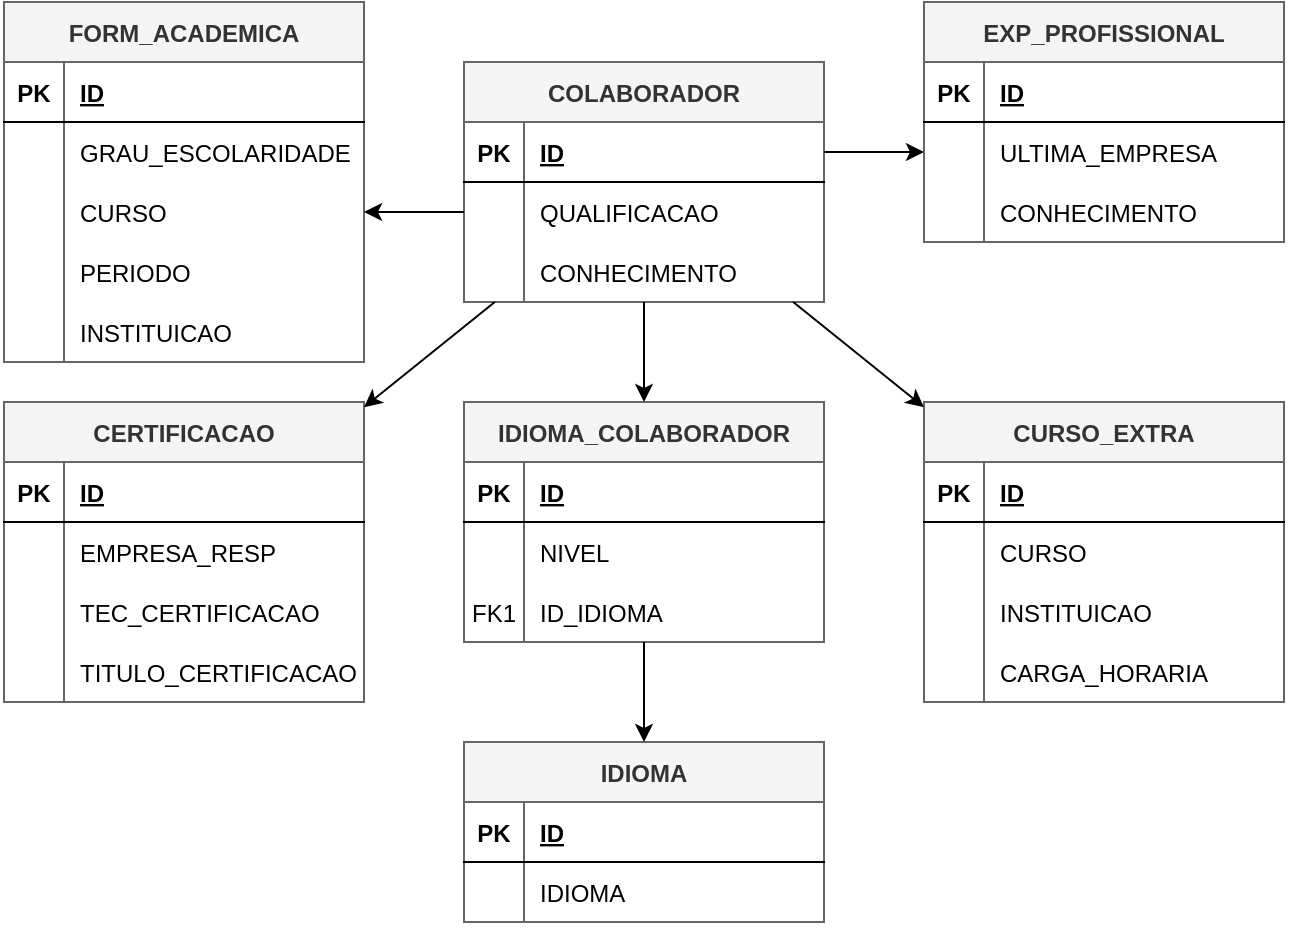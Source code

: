 <mxfile version="20.5.3" type="github">
  <diagram id="92Zc_kA-h-ElTOEm2IGT" name="Página-1">
    <mxGraphModel dx="1021" dy="558" grid="1" gridSize="10" guides="1" tooltips="1" connect="1" arrows="1" fold="1" page="1" pageScale="1" pageWidth="827" pageHeight="1169" math="0" shadow="0">
      <root>
        <mxCell id="0" />
        <mxCell id="1" parent="0" />
        <mxCell id="DA-TbCizXuJEPJbi7GJA-61" value="COLABORADOR" style="shape=table;startSize=30;container=1;collapsible=1;childLayout=tableLayout;fixedRows=1;rowLines=0;fontStyle=1;align=center;resizeLast=1;strokeWidth=1;fillColor=#f5f5f5;fontColor=#333333;strokeColor=#666666;" vertex="1" parent="1">
          <mxGeometry x="350" y="350" width="180" height="120" as="geometry" />
        </mxCell>
        <mxCell id="DA-TbCizXuJEPJbi7GJA-62" value="" style="shape=tableRow;horizontal=0;startSize=0;swimlaneHead=0;swimlaneBody=0;fillColor=none;collapsible=0;dropTarget=0;points=[[0,0.5],[1,0.5]];portConstraint=eastwest;top=0;left=0;right=0;bottom=1;strokeWidth=1;fontColor=default;" vertex="1" parent="DA-TbCizXuJEPJbi7GJA-61">
          <mxGeometry y="30" width="180" height="30" as="geometry" />
        </mxCell>
        <mxCell id="DA-TbCizXuJEPJbi7GJA-63" value="PK" style="shape=partialRectangle;connectable=0;fillColor=none;top=0;left=0;bottom=0;right=0;fontStyle=1;overflow=hidden;strokeWidth=4;fontColor=default;" vertex="1" parent="DA-TbCizXuJEPJbi7GJA-62">
          <mxGeometry width="30" height="30" as="geometry">
            <mxRectangle width="30" height="30" as="alternateBounds" />
          </mxGeometry>
        </mxCell>
        <mxCell id="DA-TbCizXuJEPJbi7GJA-64" value="ID" style="shape=partialRectangle;connectable=0;fillColor=none;top=0;left=0;bottom=0;right=0;align=left;spacingLeft=6;fontStyle=5;overflow=hidden;strokeWidth=1;fontColor=default;" vertex="1" parent="DA-TbCizXuJEPJbi7GJA-62">
          <mxGeometry x="30" width="150" height="30" as="geometry">
            <mxRectangle width="150" height="30" as="alternateBounds" />
          </mxGeometry>
        </mxCell>
        <mxCell id="DA-TbCizXuJEPJbi7GJA-65" value="" style="shape=tableRow;horizontal=0;startSize=0;swimlaneHead=0;swimlaneBody=0;fillColor=none;collapsible=0;dropTarget=0;points=[[0,0.5],[1,0.5]];portConstraint=eastwest;top=0;left=0;right=0;bottom=0;strokeWidth=3;fontColor=default;" vertex="1" parent="DA-TbCizXuJEPJbi7GJA-61">
          <mxGeometry y="60" width="180" height="30" as="geometry" />
        </mxCell>
        <mxCell id="DA-TbCizXuJEPJbi7GJA-66" value="" style="shape=partialRectangle;connectable=0;fillColor=none;top=0;left=0;bottom=0;right=0;editable=1;overflow=hidden;strokeWidth=4;fontColor=default;" vertex="1" parent="DA-TbCizXuJEPJbi7GJA-65">
          <mxGeometry width="30" height="30" as="geometry">
            <mxRectangle width="30" height="30" as="alternateBounds" />
          </mxGeometry>
        </mxCell>
        <mxCell id="DA-TbCizXuJEPJbi7GJA-67" value="QUALIFICACAO" style="shape=partialRectangle;connectable=0;fillColor=none;top=0;left=0;bottom=0;right=0;align=left;spacingLeft=6;overflow=hidden;strokeWidth=1;fontColor=default;" vertex="1" parent="DA-TbCizXuJEPJbi7GJA-65">
          <mxGeometry x="30" width="150" height="30" as="geometry">
            <mxRectangle width="150" height="30" as="alternateBounds" />
          </mxGeometry>
        </mxCell>
        <mxCell id="DA-TbCizXuJEPJbi7GJA-68" value="" style="shape=tableRow;horizontal=0;startSize=0;swimlaneHead=0;swimlaneBody=0;fillColor=none;collapsible=0;dropTarget=0;points=[[0,0.5],[1,0.5]];portConstraint=eastwest;top=0;left=0;right=0;bottom=0;strokeWidth=4;fontColor=default;" vertex="1" parent="DA-TbCizXuJEPJbi7GJA-61">
          <mxGeometry y="90" width="180" height="30" as="geometry" />
        </mxCell>
        <mxCell id="DA-TbCizXuJEPJbi7GJA-69" value="" style="shape=partialRectangle;connectable=0;fillColor=none;top=0;left=0;bottom=0;right=0;editable=1;overflow=hidden;strokeWidth=4;fontColor=default;" vertex="1" parent="DA-TbCizXuJEPJbi7GJA-68">
          <mxGeometry width="30" height="30" as="geometry">
            <mxRectangle width="30" height="30" as="alternateBounds" />
          </mxGeometry>
        </mxCell>
        <mxCell id="DA-TbCizXuJEPJbi7GJA-70" value="CONHECIMENTO" style="shape=partialRectangle;connectable=0;fillColor=none;top=0;left=0;bottom=0;right=0;align=left;spacingLeft=6;overflow=hidden;strokeWidth=4;fontColor=default;" vertex="1" parent="DA-TbCizXuJEPJbi7GJA-68">
          <mxGeometry x="30" width="150" height="30" as="geometry">
            <mxRectangle width="150" height="30" as="alternateBounds" />
          </mxGeometry>
        </mxCell>
        <mxCell id="DA-TbCizXuJEPJbi7GJA-74" value="EXP_PROFISSIONAL" style="shape=table;startSize=30;container=1;collapsible=1;childLayout=tableLayout;fixedRows=1;rowLines=0;fontStyle=1;align=center;resizeLast=1;strokeWidth=1;fillColor=#f5f5f5;fontColor=#333333;strokeColor=#666666;" vertex="1" parent="1">
          <mxGeometry x="580" y="320" width="180" height="120" as="geometry" />
        </mxCell>
        <mxCell id="DA-TbCizXuJEPJbi7GJA-75" value="" style="shape=tableRow;horizontal=0;startSize=0;swimlaneHead=0;swimlaneBody=0;fillColor=none;collapsible=0;dropTarget=0;points=[[0,0.5],[1,0.5]];portConstraint=eastwest;top=0;left=0;right=0;bottom=1;strokeWidth=1;fontColor=default;" vertex="1" parent="DA-TbCizXuJEPJbi7GJA-74">
          <mxGeometry y="30" width="180" height="30" as="geometry" />
        </mxCell>
        <mxCell id="DA-TbCizXuJEPJbi7GJA-76" value="PK" style="shape=partialRectangle;connectable=0;fillColor=none;top=0;left=0;bottom=0;right=0;fontStyle=1;overflow=hidden;strokeWidth=4;fontColor=default;" vertex="1" parent="DA-TbCizXuJEPJbi7GJA-75">
          <mxGeometry width="30" height="30" as="geometry">
            <mxRectangle width="30" height="30" as="alternateBounds" />
          </mxGeometry>
        </mxCell>
        <mxCell id="DA-TbCizXuJEPJbi7GJA-77" value="ID" style="shape=partialRectangle;connectable=0;fillColor=none;top=0;left=0;bottom=0;right=0;align=left;spacingLeft=6;fontStyle=5;overflow=hidden;strokeWidth=1;fontColor=default;" vertex="1" parent="DA-TbCizXuJEPJbi7GJA-75">
          <mxGeometry x="30" width="150" height="30" as="geometry">
            <mxRectangle width="150" height="30" as="alternateBounds" />
          </mxGeometry>
        </mxCell>
        <mxCell id="DA-TbCizXuJEPJbi7GJA-78" value="" style="shape=tableRow;horizontal=0;startSize=0;swimlaneHead=0;swimlaneBody=0;fillColor=none;collapsible=0;dropTarget=0;points=[[0,0.5],[1,0.5]];portConstraint=eastwest;top=0;left=0;right=0;bottom=0;strokeWidth=3;fontColor=default;" vertex="1" parent="DA-TbCizXuJEPJbi7GJA-74">
          <mxGeometry y="60" width="180" height="30" as="geometry" />
        </mxCell>
        <mxCell id="DA-TbCizXuJEPJbi7GJA-79" value="" style="shape=partialRectangle;connectable=0;fillColor=none;top=0;left=0;bottom=0;right=0;editable=1;overflow=hidden;strokeWidth=4;fontColor=default;" vertex="1" parent="DA-TbCizXuJEPJbi7GJA-78">
          <mxGeometry width="30" height="30" as="geometry">
            <mxRectangle width="30" height="30" as="alternateBounds" />
          </mxGeometry>
        </mxCell>
        <mxCell id="DA-TbCizXuJEPJbi7GJA-80" value="ULTIMA_EMPRESA" style="shape=partialRectangle;connectable=0;fillColor=none;top=0;left=0;bottom=0;right=0;align=left;spacingLeft=6;overflow=hidden;strokeWidth=1;fontColor=default;" vertex="1" parent="DA-TbCizXuJEPJbi7GJA-78">
          <mxGeometry x="30" width="150" height="30" as="geometry">
            <mxRectangle width="150" height="30" as="alternateBounds" />
          </mxGeometry>
        </mxCell>
        <mxCell id="DA-TbCizXuJEPJbi7GJA-81" value="" style="shape=tableRow;horizontal=0;startSize=0;swimlaneHead=0;swimlaneBody=0;fillColor=none;collapsible=0;dropTarget=0;points=[[0,0.5],[1,0.5]];portConstraint=eastwest;top=0;left=0;right=0;bottom=0;strokeWidth=4;fontColor=default;" vertex="1" parent="DA-TbCizXuJEPJbi7GJA-74">
          <mxGeometry y="90" width="180" height="30" as="geometry" />
        </mxCell>
        <mxCell id="DA-TbCizXuJEPJbi7GJA-82" value="" style="shape=partialRectangle;connectable=0;fillColor=none;top=0;left=0;bottom=0;right=0;editable=1;overflow=hidden;strokeWidth=4;fontColor=default;" vertex="1" parent="DA-TbCizXuJEPJbi7GJA-81">
          <mxGeometry width="30" height="30" as="geometry">
            <mxRectangle width="30" height="30" as="alternateBounds" />
          </mxGeometry>
        </mxCell>
        <mxCell id="DA-TbCizXuJEPJbi7GJA-83" value="CONHECIMENTO" style="shape=partialRectangle;connectable=0;fillColor=none;top=0;left=0;bottom=0;right=0;align=left;spacingLeft=6;overflow=hidden;strokeWidth=4;fontColor=default;" vertex="1" parent="DA-TbCizXuJEPJbi7GJA-81">
          <mxGeometry x="30" width="150" height="30" as="geometry">
            <mxRectangle width="150" height="30" as="alternateBounds" />
          </mxGeometry>
        </mxCell>
        <mxCell id="DA-TbCizXuJEPJbi7GJA-84" value="FORM_ACADEMICA" style="shape=table;startSize=30;container=1;collapsible=1;childLayout=tableLayout;fixedRows=1;rowLines=0;fontStyle=1;align=center;resizeLast=1;strokeWidth=1;fillColor=#f5f5f5;fontColor=#333333;strokeColor=#666666;" vertex="1" parent="1">
          <mxGeometry x="120" y="320" width="180" height="180" as="geometry" />
        </mxCell>
        <mxCell id="DA-TbCizXuJEPJbi7GJA-85" value="" style="shape=tableRow;horizontal=0;startSize=0;swimlaneHead=0;swimlaneBody=0;fillColor=none;collapsible=0;dropTarget=0;points=[[0,0.5],[1,0.5]];portConstraint=eastwest;top=0;left=0;right=0;bottom=1;strokeWidth=1;fontColor=default;" vertex="1" parent="DA-TbCizXuJEPJbi7GJA-84">
          <mxGeometry y="30" width="180" height="30" as="geometry" />
        </mxCell>
        <mxCell id="DA-TbCizXuJEPJbi7GJA-86" value="PK" style="shape=partialRectangle;connectable=0;fillColor=none;top=0;left=0;bottom=0;right=0;fontStyle=1;overflow=hidden;strokeWidth=4;fontColor=default;" vertex="1" parent="DA-TbCizXuJEPJbi7GJA-85">
          <mxGeometry width="30" height="30" as="geometry">
            <mxRectangle width="30" height="30" as="alternateBounds" />
          </mxGeometry>
        </mxCell>
        <mxCell id="DA-TbCizXuJEPJbi7GJA-87" value="ID" style="shape=partialRectangle;connectable=0;fillColor=none;top=0;left=0;bottom=0;right=0;align=left;spacingLeft=6;fontStyle=5;overflow=hidden;strokeWidth=1;fontColor=default;" vertex="1" parent="DA-TbCizXuJEPJbi7GJA-85">
          <mxGeometry x="30" width="150" height="30" as="geometry">
            <mxRectangle width="150" height="30" as="alternateBounds" />
          </mxGeometry>
        </mxCell>
        <mxCell id="DA-TbCizXuJEPJbi7GJA-88" value="" style="shape=tableRow;horizontal=0;startSize=0;swimlaneHead=0;swimlaneBody=0;fillColor=none;collapsible=0;dropTarget=0;points=[[0,0.5],[1,0.5]];portConstraint=eastwest;top=0;left=0;right=0;bottom=0;strokeWidth=3;fontColor=default;" vertex="1" parent="DA-TbCizXuJEPJbi7GJA-84">
          <mxGeometry y="60" width="180" height="30" as="geometry" />
        </mxCell>
        <mxCell id="DA-TbCizXuJEPJbi7GJA-89" value="" style="shape=partialRectangle;connectable=0;fillColor=none;top=0;left=0;bottom=0;right=0;editable=1;overflow=hidden;strokeWidth=4;fontColor=default;" vertex="1" parent="DA-TbCizXuJEPJbi7GJA-88">
          <mxGeometry width="30" height="30" as="geometry">
            <mxRectangle width="30" height="30" as="alternateBounds" />
          </mxGeometry>
        </mxCell>
        <mxCell id="DA-TbCizXuJEPJbi7GJA-90" value="GRAU_ESCOLARIDADE" style="shape=partialRectangle;connectable=0;fillColor=none;top=0;left=0;bottom=0;right=0;align=left;spacingLeft=6;overflow=hidden;strokeWidth=1;fontColor=default;" vertex="1" parent="DA-TbCizXuJEPJbi7GJA-88">
          <mxGeometry x="30" width="150" height="30" as="geometry">
            <mxRectangle width="150" height="30" as="alternateBounds" />
          </mxGeometry>
        </mxCell>
        <mxCell id="DA-TbCizXuJEPJbi7GJA-91" value="" style="shape=tableRow;horizontal=0;startSize=0;swimlaneHead=0;swimlaneBody=0;fillColor=none;collapsible=0;dropTarget=0;points=[[0,0.5],[1,0.5]];portConstraint=eastwest;top=0;left=0;right=0;bottom=0;strokeWidth=4;fontColor=default;" vertex="1" parent="DA-TbCizXuJEPJbi7GJA-84">
          <mxGeometry y="90" width="180" height="30" as="geometry" />
        </mxCell>
        <mxCell id="DA-TbCizXuJEPJbi7GJA-92" value="" style="shape=partialRectangle;connectable=0;fillColor=none;top=0;left=0;bottom=0;right=0;editable=1;overflow=hidden;strokeWidth=4;fontColor=default;" vertex="1" parent="DA-TbCizXuJEPJbi7GJA-91">
          <mxGeometry width="30" height="30" as="geometry">
            <mxRectangle width="30" height="30" as="alternateBounds" />
          </mxGeometry>
        </mxCell>
        <mxCell id="DA-TbCizXuJEPJbi7GJA-93" value="CURSO" style="shape=partialRectangle;connectable=0;fillColor=none;top=0;left=0;bottom=0;right=0;align=left;spacingLeft=6;overflow=hidden;strokeWidth=4;fontColor=default;" vertex="1" parent="DA-TbCizXuJEPJbi7GJA-91">
          <mxGeometry x="30" width="150" height="30" as="geometry">
            <mxRectangle width="150" height="30" as="alternateBounds" />
          </mxGeometry>
        </mxCell>
        <mxCell id="DA-TbCizXuJEPJbi7GJA-100" style="shape=tableRow;horizontal=0;startSize=0;swimlaneHead=0;swimlaneBody=0;fillColor=none;collapsible=0;dropTarget=0;points=[[0,0.5],[1,0.5]];portConstraint=eastwest;top=0;left=0;right=0;bottom=0;strokeWidth=4;fontColor=default;" vertex="1" parent="DA-TbCizXuJEPJbi7GJA-84">
          <mxGeometry y="120" width="180" height="30" as="geometry" />
        </mxCell>
        <mxCell id="DA-TbCizXuJEPJbi7GJA-101" style="shape=partialRectangle;connectable=0;fillColor=none;top=0;left=0;bottom=0;right=0;editable=1;overflow=hidden;strokeWidth=4;fontColor=default;" vertex="1" parent="DA-TbCizXuJEPJbi7GJA-100">
          <mxGeometry width="30" height="30" as="geometry">
            <mxRectangle width="30" height="30" as="alternateBounds" />
          </mxGeometry>
        </mxCell>
        <mxCell id="DA-TbCizXuJEPJbi7GJA-102" value="PERIODO" style="shape=partialRectangle;connectable=0;fillColor=none;top=0;left=0;bottom=0;right=0;align=left;spacingLeft=6;overflow=hidden;strokeWidth=4;fontColor=default;" vertex="1" parent="DA-TbCizXuJEPJbi7GJA-100">
          <mxGeometry x="30" width="150" height="30" as="geometry">
            <mxRectangle width="150" height="30" as="alternateBounds" />
          </mxGeometry>
        </mxCell>
        <mxCell id="DA-TbCizXuJEPJbi7GJA-103" style="shape=tableRow;horizontal=0;startSize=0;swimlaneHead=0;swimlaneBody=0;fillColor=none;collapsible=0;dropTarget=0;points=[[0,0.5],[1,0.5]];portConstraint=eastwest;top=0;left=0;right=0;bottom=0;strokeWidth=4;fontColor=default;" vertex="1" parent="DA-TbCizXuJEPJbi7GJA-84">
          <mxGeometry y="150" width="180" height="30" as="geometry" />
        </mxCell>
        <mxCell id="DA-TbCizXuJEPJbi7GJA-104" style="shape=partialRectangle;connectable=0;fillColor=none;top=0;left=0;bottom=0;right=0;editable=1;overflow=hidden;strokeWidth=4;fontColor=default;" vertex="1" parent="DA-TbCizXuJEPJbi7GJA-103">
          <mxGeometry width="30" height="30" as="geometry">
            <mxRectangle width="30" height="30" as="alternateBounds" />
          </mxGeometry>
        </mxCell>
        <mxCell id="DA-TbCizXuJEPJbi7GJA-105" value="INSTITUICAO" style="shape=partialRectangle;connectable=0;fillColor=none;top=0;left=0;bottom=0;right=0;align=left;spacingLeft=6;overflow=hidden;strokeWidth=4;fontColor=default;" vertex="1" parent="DA-TbCizXuJEPJbi7GJA-103">
          <mxGeometry x="30" width="150" height="30" as="geometry">
            <mxRectangle width="150" height="30" as="alternateBounds" />
          </mxGeometry>
        </mxCell>
        <mxCell id="DA-TbCizXuJEPJbi7GJA-112" value="CERTIFICACAO" style="shape=table;startSize=30;container=1;collapsible=1;childLayout=tableLayout;fixedRows=1;rowLines=0;fontStyle=1;align=center;resizeLast=1;strokeWidth=1;fillColor=#f5f5f5;fontColor=#333333;strokeColor=#666666;" vertex="1" parent="1">
          <mxGeometry x="120" y="520" width="180" height="150" as="geometry" />
        </mxCell>
        <mxCell id="DA-TbCizXuJEPJbi7GJA-113" value="" style="shape=tableRow;horizontal=0;startSize=0;swimlaneHead=0;swimlaneBody=0;fillColor=none;collapsible=0;dropTarget=0;points=[[0,0.5],[1,0.5]];portConstraint=eastwest;top=0;left=0;right=0;bottom=1;strokeWidth=1;fontColor=default;" vertex="1" parent="DA-TbCizXuJEPJbi7GJA-112">
          <mxGeometry y="30" width="180" height="30" as="geometry" />
        </mxCell>
        <mxCell id="DA-TbCizXuJEPJbi7GJA-114" value="PK" style="shape=partialRectangle;connectable=0;fillColor=none;top=0;left=0;bottom=0;right=0;fontStyle=1;overflow=hidden;strokeWidth=4;fontColor=default;" vertex="1" parent="DA-TbCizXuJEPJbi7GJA-113">
          <mxGeometry width="30" height="30" as="geometry">
            <mxRectangle width="30" height="30" as="alternateBounds" />
          </mxGeometry>
        </mxCell>
        <mxCell id="DA-TbCizXuJEPJbi7GJA-115" value="ID" style="shape=partialRectangle;connectable=0;fillColor=none;top=0;left=0;bottom=0;right=0;align=left;spacingLeft=6;fontStyle=5;overflow=hidden;strokeWidth=1;fontColor=default;" vertex="1" parent="DA-TbCizXuJEPJbi7GJA-113">
          <mxGeometry x="30" width="150" height="30" as="geometry">
            <mxRectangle width="150" height="30" as="alternateBounds" />
          </mxGeometry>
        </mxCell>
        <mxCell id="DA-TbCizXuJEPJbi7GJA-116" value="" style="shape=tableRow;horizontal=0;startSize=0;swimlaneHead=0;swimlaneBody=0;fillColor=none;collapsible=0;dropTarget=0;points=[[0,0.5],[1,0.5]];portConstraint=eastwest;top=0;left=0;right=0;bottom=0;strokeWidth=3;fontColor=default;" vertex="1" parent="DA-TbCizXuJEPJbi7GJA-112">
          <mxGeometry y="60" width="180" height="30" as="geometry" />
        </mxCell>
        <mxCell id="DA-TbCizXuJEPJbi7GJA-117" value="" style="shape=partialRectangle;connectable=0;fillColor=none;top=0;left=0;bottom=0;right=0;editable=1;overflow=hidden;strokeWidth=4;fontColor=default;" vertex="1" parent="DA-TbCizXuJEPJbi7GJA-116">
          <mxGeometry width="30" height="30" as="geometry">
            <mxRectangle width="30" height="30" as="alternateBounds" />
          </mxGeometry>
        </mxCell>
        <mxCell id="DA-TbCizXuJEPJbi7GJA-118" value="EMPRESA_RESP" style="shape=partialRectangle;connectable=0;fillColor=none;top=0;left=0;bottom=0;right=0;align=left;spacingLeft=6;overflow=hidden;strokeWidth=1;fontColor=default;" vertex="1" parent="DA-TbCizXuJEPJbi7GJA-116">
          <mxGeometry x="30" width="150" height="30" as="geometry">
            <mxRectangle width="150" height="30" as="alternateBounds" />
          </mxGeometry>
        </mxCell>
        <mxCell id="DA-TbCizXuJEPJbi7GJA-119" value="" style="shape=tableRow;horizontal=0;startSize=0;swimlaneHead=0;swimlaneBody=0;fillColor=none;collapsible=0;dropTarget=0;points=[[0,0.5],[1,0.5]];portConstraint=eastwest;top=0;left=0;right=0;bottom=0;strokeWidth=4;fontColor=default;" vertex="1" parent="DA-TbCizXuJEPJbi7GJA-112">
          <mxGeometry y="90" width="180" height="30" as="geometry" />
        </mxCell>
        <mxCell id="DA-TbCizXuJEPJbi7GJA-120" value="" style="shape=partialRectangle;connectable=0;fillColor=none;top=0;left=0;bottom=0;right=0;editable=1;overflow=hidden;strokeWidth=4;fontColor=default;" vertex="1" parent="DA-TbCizXuJEPJbi7GJA-119">
          <mxGeometry width="30" height="30" as="geometry">
            <mxRectangle width="30" height="30" as="alternateBounds" />
          </mxGeometry>
        </mxCell>
        <mxCell id="DA-TbCizXuJEPJbi7GJA-121" value="TEC_CERTIFICACAO" style="shape=partialRectangle;connectable=0;fillColor=none;top=0;left=0;bottom=0;right=0;align=left;spacingLeft=6;overflow=hidden;strokeWidth=4;fontColor=default;" vertex="1" parent="DA-TbCizXuJEPJbi7GJA-119">
          <mxGeometry x="30" width="150" height="30" as="geometry">
            <mxRectangle width="150" height="30" as="alternateBounds" />
          </mxGeometry>
        </mxCell>
        <mxCell id="DA-TbCizXuJEPJbi7GJA-122" style="shape=tableRow;horizontal=0;startSize=0;swimlaneHead=0;swimlaneBody=0;fillColor=none;collapsible=0;dropTarget=0;points=[[0,0.5],[1,0.5]];portConstraint=eastwest;top=0;left=0;right=0;bottom=0;strokeWidth=4;fontColor=default;" vertex="1" parent="DA-TbCizXuJEPJbi7GJA-112">
          <mxGeometry y="120" width="180" height="30" as="geometry" />
        </mxCell>
        <mxCell id="DA-TbCizXuJEPJbi7GJA-123" style="shape=partialRectangle;connectable=0;fillColor=none;top=0;left=0;bottom=0;right=0;editable=1;overflow=hidden;strokeWidth=4;fontColor=default;" vertex="1" parent="DA-TbCizXuJEPJbi7GJA-122">
          <mxGeometry width="30" height="30" as="geometry">
            <mxRectangle width="30" height="30" as="alternateBounds" />
          </mxGeometry>
        </mxCell>
        <mxCell id="DA-TbCizXuJEPJbi7GJA-124" value="TITULO_CERTIFICACAO" style="shape=partialRectangle;connectable=0;fillColor=none;top=0;left=0;bottom=0;right=0;align=left;spacingLeft=6;overflow=hidden;strokeWidth=4;fontColor=default;" vertex="1" parent="DA-TbCizXuJEPJbi7GJA-122">
          <mxGeometry x="30" width="150" height="30" as="geometry">
            <mxRectangle width="150" height="30" as="alternateBounds" />
          </mxGeometry>
        </mxCell>
        <mxCell id="DA-TbCizXuJEPJbi7GJA-125" value="CURSO_EXTRA" style="shape=table;startSize=30;container=1;collapsible=1;childLayout=tableLayout;fixedRows=1;rowLines=0;fontStyle=1;align=center;resizeLast=1;strokeWidth=1;fillColor=#f5f5f5;fontColor=#333333;strokeColor=#666666;" vertex="1" parent="1">
          <mxGeometry x="580" y="520" width="180" height="150" as="geometry" />
        </mxCell>
        <mxCell id="DA-TbCizXuJEPJbi7GJA-126" value="" style="shape=tableRow;horizontal=0;startSize=0;swimlaneHead=0;swimlaneBody=0;fillColor=none;collapsible=0;dropTarget=0;points=[[0,0.5],[1,0.5]];portConstraint=eastwest;top=0;left=0;right=0;bottom=1;strokeWidth=1;fontColor=default;" vertex="1" parent="DA-TbCizXuJEPJbi7GJA-125">
          <mxGeometry y="30" width="180" height="30" as="geometry" />
        </mxCell>
        <mxCell id="DA-TbCizXuJEPJbi7GJA-127" value="PK" style="shape=partialRectangle;connectable=0;fillColor=none;top=0;left=0;bottom=0;right=0;fontStyle=1;overflow=hidden;strokeWidth=4;fontColor=default;" vertex="1" parent="DA-TbCizXuJEPJbi7GJA-126">
          <mxGeometry width="30" height="30" as="geometry">
            <mxRectangle width="30" height="30" as="alternateBounds" />
          </mxGeometry>
        </mxCell>
        <mxCell id="DA-TbCizXuJEPJbi7GJA-128" value="ID" style="shape=partialRectangle;connectable=0;fillColor=none;top=0;left=0;bottom=0;right=0;align=left;spacingLeft=6;fontStyle=5;overflow=hidden;strokeWidth=1;fontColor=default;" vertex="1" parent="DA-TbCizXuJEPJbi7GJA-126">
          <mxGeometry x="30" width="150" height="30" as="geometry">
            <mxRectangle width="150" height="30" as="alternateBounds" />
          </mxGeometry>
        </mxCell>
        <mxCell id="DA-TbCizXuJEPJbi7GJA-129" value="" style="shape=tableRow;horizontal=0;startSize=0;swimlaneHead=0;swimlaneBody=0;fillColor=none;collapsible=0;dropTarget=0;points=[[0,0.5],[1,0.5]];portConstraint=eastwest;top=0;left=0;right=0;bottom=0;strokeWidth=3;fontColor=default;" vertex="1" parent="DA-TbCizXuJEPJbi7GJA-125">
          <mxGeometry y="60" width="180" height="30" as="geometry" />
        </mxCell>
        <mxCell id="DA-TbCizXuJEPJbi7GJA-130" value="" style="shape=partialRectangle;connectable=0;fillColor=none;top=0;left=0;bottom=0;right=0;editable=1;overflow=hidden;strokeWidth=4;fontColor=default;" vertex="1" parent="DA-TbCizXuJEPJbi7GJA-129">
          <mxGeometry width="30" height="30" as="geometry">
            <mxRectangle width="30" height="30" as="alternateBounds" />
          </mxGeometry>
        </mxCell>
        <mxCell id="DA-TbCizXuJEPJbi7GJA-131" value="CURSO" style="shape=partialRectangle;connectable=0;fillColor=none;top=0;left=0;bottom=0;right=0;align=left;spacingLeft=6;overflow=hidden;strokeWidth=1;fontColor=default;" vertex="1" parent="DA-TbCizXuJEPJbi7GJA-129">
          <mxGeometry x="30" width="150" height="30" as="geometry">
            <mxRectangle width="150" height="30" as="alternateBounds" />
          </mxGeometry>
        </mxCell>
        <mxCell id="DA-TbCizXuJEPJbi7GJA-132" value="" style="shape=tableRow;horizontal=0;startSize=0;swimlaneHead=0;swimlaneBody=0;fillColor=none;collapsible=0;dropTarget=0;points=[[0,0.5],[1,0.5]];portConstraint=eastwest;top=0;left=0;right=0;bottom=0;strokeWidth=4;fontColor=default;" vertex="1" parent="DA-TbCizXuJEPJbi7GJA-125">
          <mxGeometry y="90" width="180" height="30" as="geometry" />
        </mxCell>
        <mxCell id="DA-TbCizXuJEPJbi7GJA-133" value="" style="shape=partialRectangle;connectable=0;fillColor=none;top=0;left=0;bottom=0;right=0;editable=1;overflow=hidden;strokeWidth=4;fontColor=default;" vertex="1" parent="DA-TbCizXuJEPJbi7GJA-132">
          <mxGeometry width="30" height="30" as="geometry">
            <mxRectangle width="30" height="30" as="alternateBounds" />
          </mxGeometry>
        </mxCell>
        <mxCell id="DA-TbCizXuJEPJbi7GJA-134" value="INSTITUICAO" style="shape=partialRectangle;connectable=0;fillColor=none;top=0;left=0;bottom=0;right=0;align=left;spacingLeft=6;overflow=hidden;strokeWidth=4;fontColor=default;" vertex="1" parent="DA-TbCizXuJEPJbi7GJA-132">
          <mxGeometry x="30" width="150" height="30" as="geometry">
            <mxRectangle width="150" height="30" as="alternateBounds" />
          </mxGeometry>
        </mxCell>
        <mxCell id="DA-TbCizXuJEPJbi7GJA-135" style="shape=tableRow;horizontal=0;startSize=0;swimlaneHead=0;swimlaneBody=0;fillColor=none;collapsible=0;dropTarget=0;points=[[0,0.5],[1,0.5]];portConstraint=eastwest;top=0;left=0;right=0;bottom=0;strokeWidth=4;fontColor=default;" vertex="1" parent="DA-TbCizXuJEPJbi7GJA-125">
          <mxGeometry y="120" width="180" height="30" as="geometry" />
        </mxCell>
        <mxCell id="DA-TbCizXuJEPJbi7GJA-136" style="shape=partialRectangle;connectable=0;fillColor=none;top=0;left=0;bottom=0;right=0;editable=1;overflow=hidden;strokeWidth=4;fontColor=default;" vertex="1" parent="DA-TbCizXuJEPJbi7GJA-135">
          <mxGeometry width="30" height="30" as="geometry">
            <mxRectangle width="30" height="30" as="alternateBounds" />
          </mxGeometry>
        </mxCell>
        <mxCell id="DA-TbCizXuJEPJbi7GJA-137" value="CARGA_HORARIA" style="shape=partialRectangle;connectable=0;fillColor=none;top=0;left=0;bottom=0;right=0;align=left;spacingLeft=6;overflow=hidden;strokeWidth=4;fontColor=default;" vertex="1" parent="DA-TbCizXuJEPJbi7GJA-135">
          <mxGeometry x="30" width="150" height="30" as="geometry">
            <mxRectangle width="150" height="30" as="alternateBounds" />
          </mxGeometry>
        </mxCell>
        <mxCell id="DA-TbCizXuJEPJbi7GJA-138" value="IDIOMA" style="shape=table;startSize=30;container=1;collapsible=1;childLayout=tableLayout;fixedRows=1;rowLines=0;fontStyle=1;align=center;resizeLast=1;strokeWidth=1;fillColor=#f5f5f5;fontColor=#333333;strokeColor=#666666;" vertex="1" parent="1">
          <mxGeometry x="350" y="690" width="180" height="90" as="geometry" />
        </mxCell>
        <mxCell id="DA-TbCizXuJEPJbi7GJA-139" value="" style="shape=tableRow;horizontal=0;startSize=0;swimlaneHead=0;swimlaneBody=0;fillColor=none;collapsible=0;dropTarget=0;points=[[0,0.5],[1,0.5]];portConstraint=eastwest;top=0;left=0;right=0;bottom=1;strokeWidth=1;fontColor=default;" vertex="1" parent="DA-TbCizXuJEPJbi7GJA-138">
          <mxGeometry y="30" width="180" height="30" as="geometry" />
        </mxCell>
        <mxCell id="DA-TbCizXuJEPJbi7GJA-140" value="PK" style="shape=partialRectangle;connectable=0;fillColor=none;top=0;left=0;bottom=0;right=0;fontStyle=1;overflow=hidden;strokeWidth=4;fontColor=default;" vertex="1" parent="DA-TbCizXuJEPJbi7GJA-139">
          <mxGeometry width="30" height="30" as="geometry">
            <mxRectangle width="30" height="30" as="alternateBounds" />
          </mxGeometry>
        </mxCell>
        <mxCell id="DA-TbCizXuJEPJbi7GJA-141" value="ID" style="shape=partialRectangle;connectable=0;fillColor=none;top=0;left=0;bottom=0;right=0;align=left;spacingLeft=6;fontStyle=5;overflow=hidden;strokeWidth=1;fontColor=default;" vertex="1" parent="DA-TbCizXuJEPJbi7GJA-139">
          <mxGeometry x="30" width="150" height="30" as="geometry">
            <mxRectangle width="150" height="30" as="alternateBounds" />
          </mxGeometry>
        </mxCell>
        <mxCell id="DA-TbCizXuJEPJbi7GJA-142" value="" style="shape=tableRow;horizontal=0;startSize=0;swimlaneHead=0;swimlaneBody=0;fillColor=none;collapsible=0;dropTarget=0;points=[[0,0.5],[1,0.5]];portConstraint=eastwest;top=0;left=0;right=0;bottom=0;strokeWidth=3;fontColor=default;" vertex="1" parent="DA-TbCizXuJEPJbi7GJA-138">
          <mxGeometry y="60" width="180" height="30" as="geometry" />
        </mxCell>
        <mxCell id="DA-TbCizXuJEPJbi7GJA-143" value="" style="shape=partialRectangle;connectable=0;fillColor=none;top=0;left=0;bottom=0;right=0;editable=1;overflow=hidden;strokeWidth=4;fontColor=default;" vertex="1" parent="DA-TbCizXuJEPJbi7GJA-142">
          <mxGeometry width="30" height="30" as="geometry">
            <mxRectangle width="30" height="30" as="alternateBounds" />
          </mxGeometry>
        </mxCell>
        <mxCell id="DA-TbCizXuJEPJbi7GJA-144" value="IDIOMA" style="shape=partialRectangle;connectable=0;fillColor=none;top=0;left=0;bottom=0;right=0;align=left;spacingLeft=6;overflow=hidden;strokeWidth=1;fontColor=default;" vertex="1" parent="DA-TbCizXuJEPJbi7GJA-142">
          <mxGeometry x="30" width="150" height="30" as="geometry">
            <mxRectangle width="150" height="30" as="alternateBounds" />
          </mxGeometry>
        </mxCell>
        <mxCell id="DA-TbCizXuJEPJbi7GJA-148" value="IDIOMA_COLABORADOR" style="shape=table;startSize=30;container=1;collapsible=1;childLayout=tableLayout;fixedRows=1;rowLines=0;fontStyle=1;align=center;resizeLast=1;strokeWidth=1;fillColor=#f5f5f5;fontColor=#333333;strokeColor=#666666;" vertex="1" parent="1">
          <mxGeometry x="350" y="520" width="180" height="120" as="geometry" />
        </mxCell>
        <mxCell id="DA-TbCizXuJEPJbi7GJA-149" value="" style="shape=tableRow;horizontal=0;startSize=0;swimlaneHead=0;swimlaneBody=0;fillColor=none;collapsible=0;dropTarget=0;points=[[0,0.5],[1,0.5]];portConstraint=eastwest;top=0;left=0;right=0;bottom=1;strokeWidth=1;fontColor=default;" vertex="1" parent="DA-TbCizXuJEPJbi7GJA-148">
          <mxGeometry y="30" width="180" height="30" as="geometry" />
        </mxCell>
        <mxCell id="DA-TbCizXuJEPJbi7GJA-150" value="PK" style="shape=partialRectangle;connectable=0;fillColor=none;top=0;left=0;bottom=0;right=0;fontStyle=1;overflow=hidden;strokeWidth=4;fontColor=default;" vertex="1" parent="DA-TbCizXuJEPJbi7GJA-149">
          <mxGeometry width="30" height="30" as="geometry">
            <mxRectangle width="30" height="30" as="alternateBounds" />
          </mxGeometry>
        </mxCell>
        <mxCell id="DA-TbCizXuJEPJbi7GJA-151" value="ID" style="shape=partialRectangle;connectable=0;fillColor=none;top=0;left=0;bottom=0;right=0;align=left;spacingLeft=6;fontStyle=5;overflow=hidden;strokeWidth=1;fontColor=default;" vertex="1" parent="DA-TbCizXuJEPJbi7GJA-149">
          <mxGeometry x="30" width="150" height="30" as="geometry">
            <mxRectangle width="150" height="30" as="alternateBounds" />
          </mxGeometry>
        </mxCell>
        <mxCell id="DA-TbCizXuJEPJbi7GJA-152" value="" style="shape=tableRow;horizontal=0;startSize=0;swimlaneHead=0;swimlaneBody=0;fillColor=none;collapsible=0;dropTarget=0;points=[[0,0.5],[1,0.5]];portConstraint=eastwest;top=0;left=0;right=0;bottom=0;strokeWidth=3;fontColor=default;" vertex="1" parent="DA-TbCizXuJEPJbi7GJA-148">
          <mxGeometry y="60" width="180" height="30" as="geometry" />
        </mxCell>
        <mxCell id="DA-TbCizXuJEPJbi7GJA-153" value="" style="shape=partialRectangle;connectable=0;fillColor=none;top=0;left=0;bottom=0;right=0;editable=1;overflow=hidden;strokeWidth=4;fontColor=default;" vertex="1" parent="DA-TbCizXuJEPJbi7GJA-152">
          <mxGeometry width="30" height="30" as="geometry">
            <mxRectangle width="30" height="30" as="alternateBounds" />
          </mxGeometry>
        </mxCell>
        <mxCell id="DA-TbCizXuJEPJbi7GJA-154" value="NIVEL" style="shape=partialRectangle;connectable=0;fillColor=none;top=0;left=0;bottom=0;right=0;align=left;spacingLeft=6;overflow=hidden;strokeWidth=1;fontColor=default;" vertex="1" parent="DA-TbCizXuJEPJbi7GJA-152">
          <mxGeometry x="30" width="150" height="30" as="geometry">
            <mxRectangle width="150" height="30" as="alternateBounds" />
          </mxGeometry>
        </mxCell>
        <mxCell id="DA-TbCizXuJEPJbi7GJA-155" style="shape=tableRow;horizontal=0;startSize=0;swimlaneHead=0;swimlaneBody=0;fillColor=none;collapsible=0;dropTarget=0;points=[[0,0.5],[1,0.5]];portConstraint=eastwest;top=0;left=0;right=0;bottom=0;strokeWidth=3;fontColor=default;" vertex="1" parent="DA-TbCizXuJEPJbi7GJA-148">
          <mxGeometry y="90" width="180" height="30" as="geometry" />
        </mxCell>
        <mxCell id="DA-TbCizXuJEPJbi7GJA-156" value="FK1" style="shape=partialRectangle;connectable=0;fillColor=none;top=0;left=0;bottom=0;right=0;editable=1;overflow=hidden;strokeWidth=4;fontColor=default;" vertex="1" parent="DA-TbCizXuJEPJbi7GJA-155">
          <mxGeometry width="30" height="30" as="geometry">
            <mxRectangle width="30" height="30" as="alternateBounds" />
          </mxGeometry>
        </mxCell>
        <mxCell id="DA-TbCizXuJEPJbi7GJA-157" value="ID_IDIOMA" style="shape=partialRectangle;connectable=0;fillColor=none;top=0;left=0;bottom=0;right=0;align=left;spacingLeft=6;overflow=hidden;strokeWidth=1;fontColor=default;" vertex="1" parent="DA-TbCizXuJEPJbi7GJA-155">
          <mxGeometry x="30" width="150" height="30" as="geometry">
            <mxRectangle width="150" height="30" as="alternateBounds" />
          </mxGeometry>
        </mxCell>
        <mxCell id="DA-TbCizXuJEPJbi7GJA-174" value="" style="endArrow=classic;html=1;rounded=0;fontColor=default;entryX=1;entryY=0.5;entryDx=0;entryDy=0;exitX=0;exitY=0.5;exitDx=0;exitDy=0;" edge="1" parent="1" source="DA-TbCizXuJEPJbi7GJA-65" target="DA-TbCizXuJEPJbi7GJA-91">
          <mxGeometry width="50" height="50" relative="1" as="geometry">
            <mxPoint x="290" y="520" as="sourcePoint" />
            <mxPoint x="340" y="470" as="targetPoint" />
          </mxGeometry>
        </mxCell>
        <mxCell id="DA-TbCizXuJEPJbi7GJA-175" value="" style="endArrow=classic;html=1;rounded=0;fontColor=default;entryX=0;entryY=0.5;entryDx=0;entryDy=0;" edge="1" parent="1" source="DA-TbCizXuJEPJbi7GJA-62" target="DA-TbCizXuJEPJbi7GJA-78">
          <mxGeometry width="50" height="50" relative="1" as="geometry">
            <mxPoint x="300" y="560" as="sourcePoint" />
            <mxPoint x="350" y="510" as="targetPoint" />
          </mxGeometry>
        </mxCell>
        <mxCell id="DA-TbCizXuJEPJbi7GJA-176" value="" style="endArrow=classic;html=1;rounded=0;fontColor=default;" edge="1" parent="1" source="DA-TbCizXuJEPJbi7GJA-61" target="DA-TbCizXuJEPJbi7GJA-148">
          <mxGeometry width="50" height="50" relative="1" as="geometry">
            <mxPoint x="320" y="590" as="sourcePoint" />
            <mxPoint x="370" y="540" as="targetPoint" />
          </mxGeometry>
        </mxCell>
        <mxCell id="DA-TbCizXuJEPJbi7GJA-177" value="" style="endArrow=classic;html=1;rounded=0;fontColor=default;" edge="1" parent="1" source="DA-TbCizXuJEPJbi7GJA-148" target="DA-TbCizXuJEPJbi7GJA-138">
          <mxGeometry width="50" height="50" relative="1" as="geometry">
            <mxPoint x="430" y="750" as="sourcePoint" />
            <mxPoint x="480" y="700" as="targetPoint" />
          </mxGeometry>
        </mxCell>
        <mxCell id="DA-TbCizXuJEPJbi7GJA-178" value="" style="endArrow=classic;html=1;rounded=0;fontColor=default;" edge="1" parent="1" source="DA-TbCizXuJEPJbi7GJA-61" target="DA-TbCizXuJEPJbi7GJA-112">
          <mxGeometry width="50" height="50" relative="1" as="geometry">
            <mxPoint x="310" y="540" as="sourcePoint" />
            <mxPoint x="360" y="490" as="targetPoint" />
          </mxGeometry>
        </mxCell>
        <mxCell id="DA-TbCizXuJEPJbi7GJA-179" value="" style="endArrow=classic;html=1;rounded=0;fontColor=default;" edge="1" parent="1" source="DA-TbCizXuJEPJbi7GJA-61" target="DA-TbCizXuJEPJbi7GJA-125">
          <mxGeometry width="50" height="50" relative="1" as="geometry">
            <mxPoint x="560" y="540" as="sourcePoint" />
            <mxPoint x="610" y="490" as="targetPoint" />
          </mxGeometry>
        </mxCell>
      </root>
    </mxGraphModel>
  </diagram>
</mxfile>
